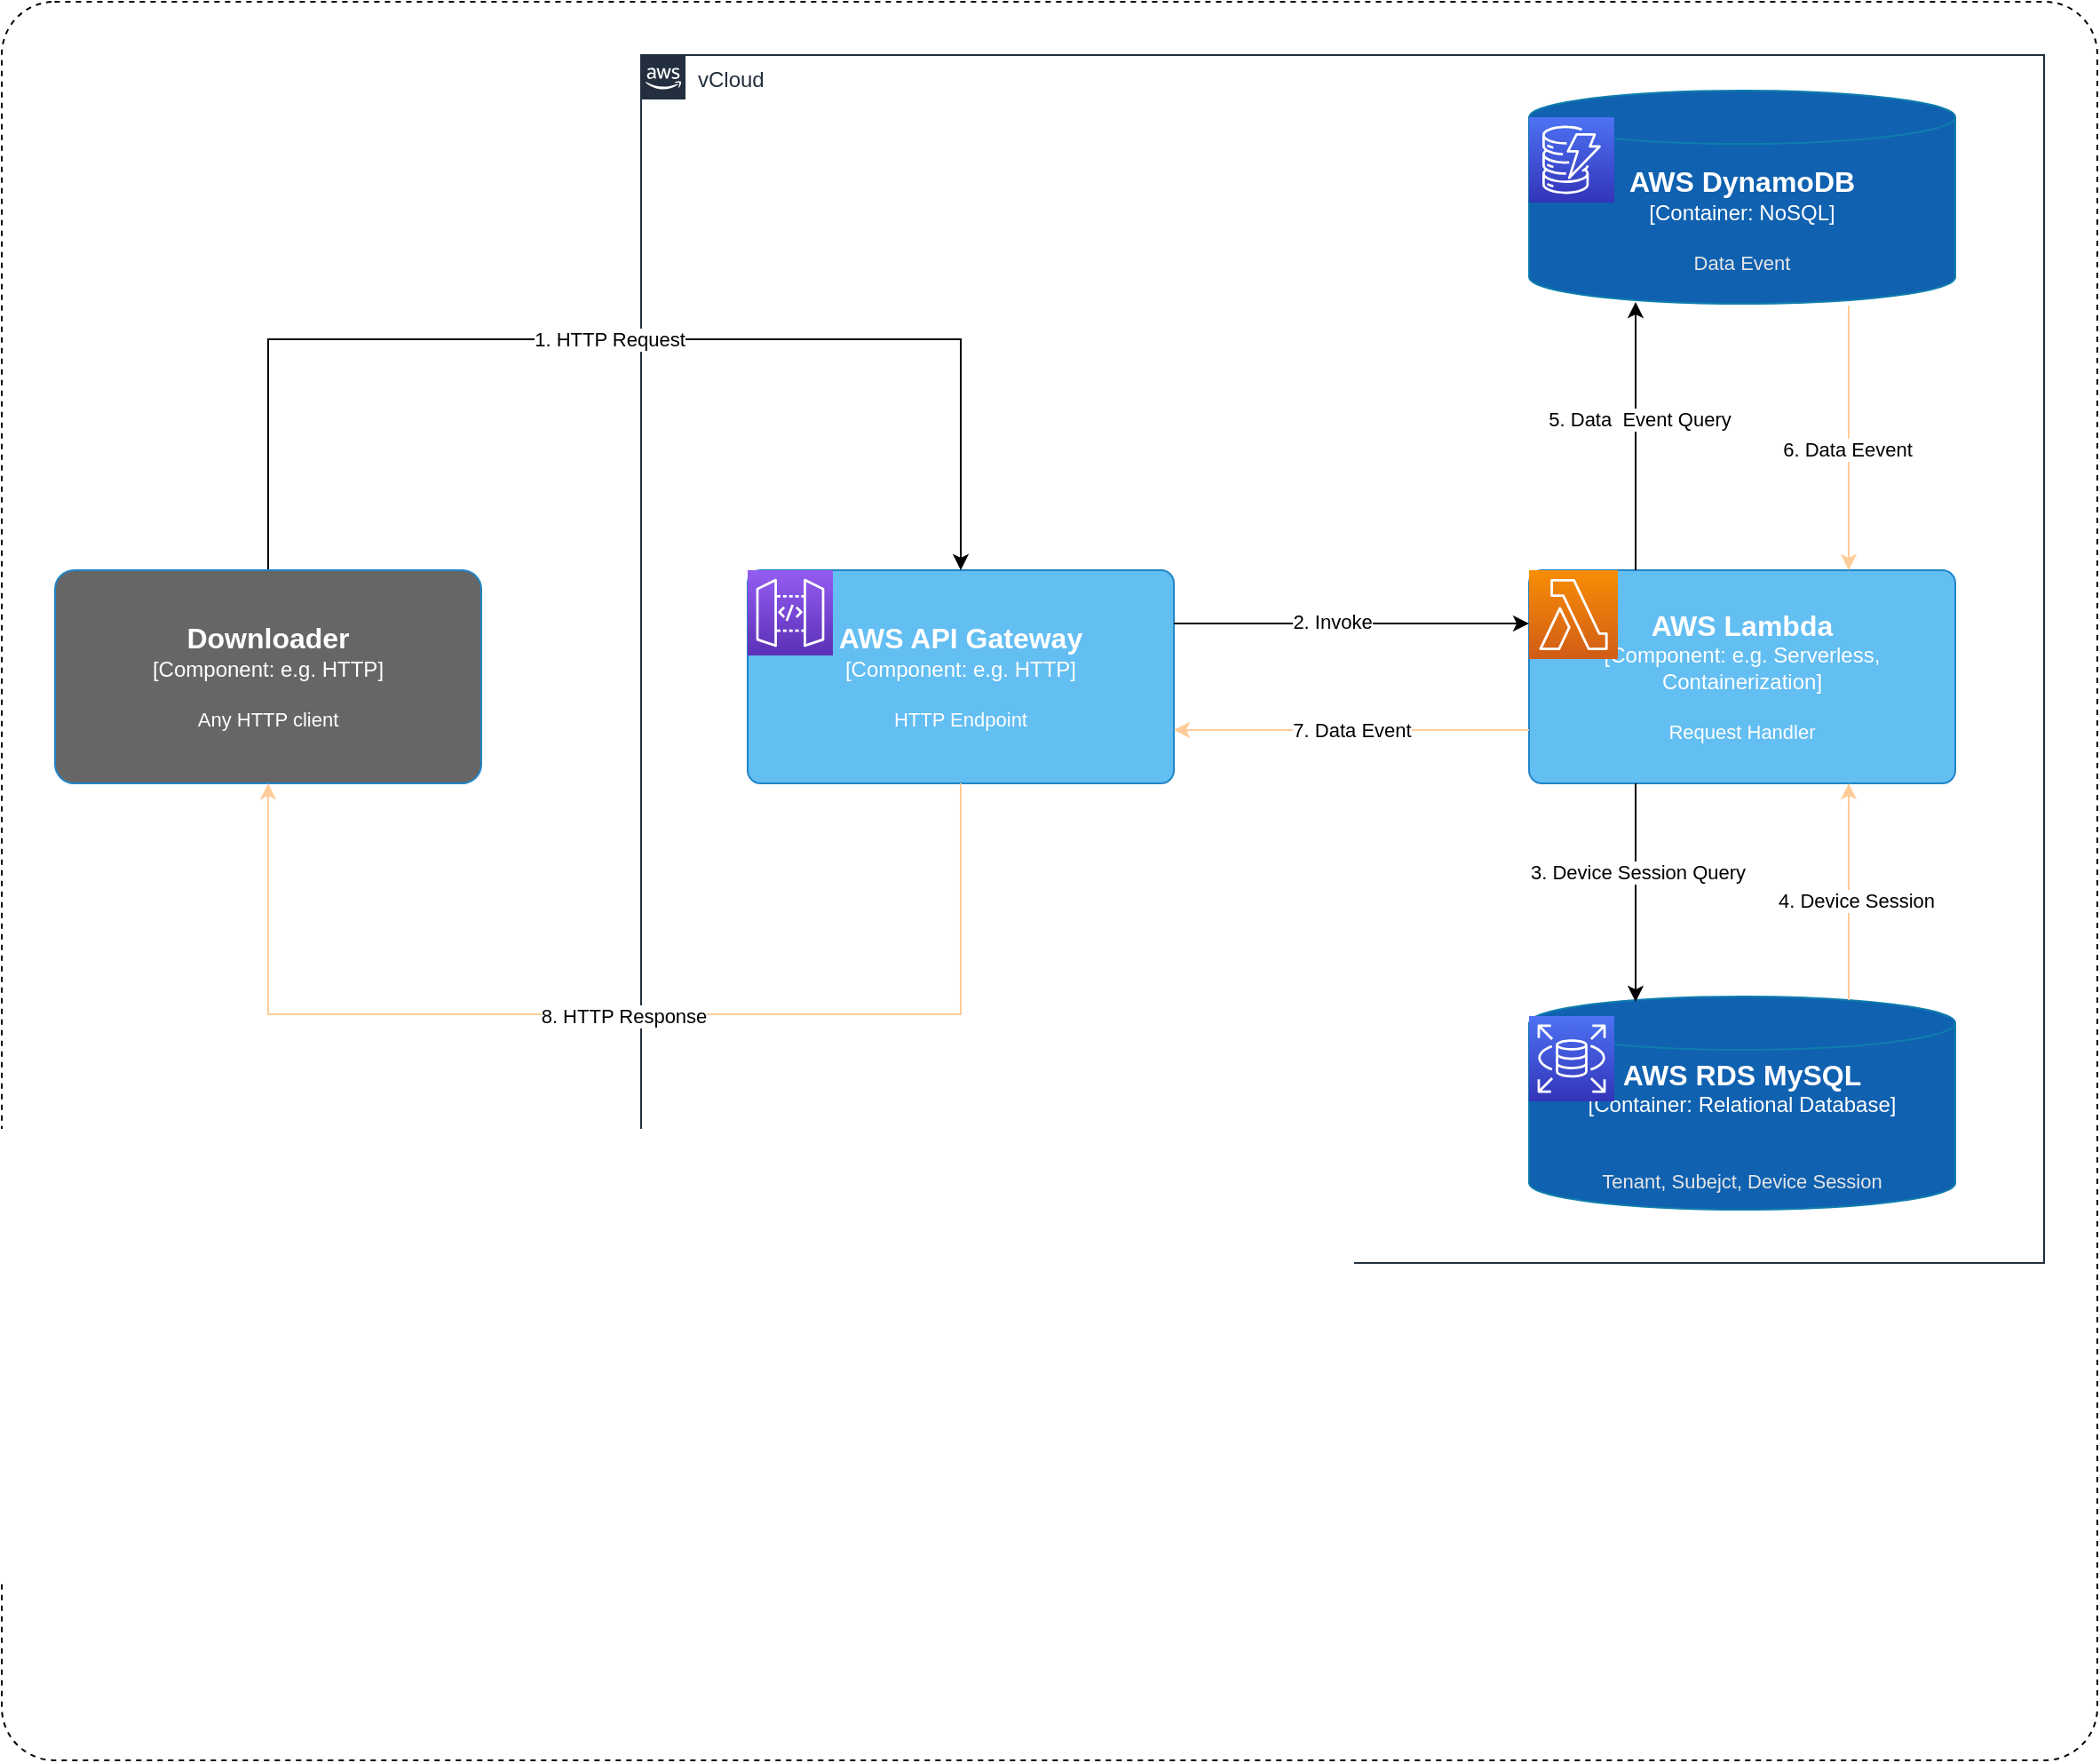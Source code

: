 <mxfile version="21.2.1" type="github">
  <diagram name="Page-1" id="Yjl-k3IvmLf3kv_nib0n">
    <mxGraphModel dx="2261" dy="796" grid="1" gridSize="10" guides="1" tooltips="1" connect="1" arrows="1" fold="1" page="1" pageScale="1" pageWidth="827" pageHeight="1169" math="0" shadow="0">
      <root>
        <mxCell id="0" />
        <mxCell id="1" parent="0" />
        <mxCell id="g49xZCm9ziOhcd1EIphp-14" value="" style="rounded=1;whiteSpace=wrap;html=1;dashed=1;gradientColor=none;arcSize=3;" parent="1" vertex="1">
          <mxGeometry x="-650" y="180" width="1180" height="990" as="geometry" />
        </mxCell>
        <mxCell id="g49xZCm9ziOhcd1EIphp-15" value="vCloud" style="points=[[0,0],[0.25,0],[0.5,0],[0.75,0],[1,0],[1,0.25],[1,0.5],[1,0.75],[1,1],[0.75,1],[0.5,1],[0.25,1],[0,1],[0,0.75],[0,0.5],[0,0.25]];outlineConnect=0;gradientColor=none;html=1;whiteSpace=wrap;fontSize=12;fontStyle=0;container=1;pointerEvents=0;collapsible=0;recursiveResize=0;shape=mxgraph.aws4.group;grIcon=mxgraph.aws4.group_aws_cloud_alt;strokeColor=#232F3E;fillColor=none;verticalAlign=top;align=left;spacingLeft=30;fontColor=#232F3E;dashed=0;" parent="1" vertex="1">
          <mxGeometry x="-290" y="210" width="790" height="680" as="geometry" />
        </mxCell>
        <mxCell id="g49xZCm9ziOhcd1EIphp-32" value="" style="group" parent="g49xZCm9ziOhcd1EIphp-15" vertex="1" connectable="0">
          <mxGeometry x="60" y="290" width="240" height="120" as="geometry" />
        </mxCell>
        <object placeholders="1" c4Name="AWS API Gateway" c4Type="Component" c4Technology="e.g. HTTP" c4Description="HTTP Endpoint" label="&lt;font style=&quot;font-size: 16px&quot;&gt;&lt;b&gt;%c4Name%&lt;/b&gt;&lt;/font&gt;&lt;div&gt;[%c4Type%: %c4Technology%]&lt;/div&gt;&lt;br&gt;&lt;div&gt;&lt;font style=&quot;font-size: 11px&quot;&gt;%c4Description%&lt;/font&gt;&lt;/div&gt;" id="g49xZCm9ziOhcd1EIphp-27">
          <mxCell style="rounded=1;whiteSpace=wrap;html=1;labelBackgroundColor=none;fillColor=#63BEF2;fontColor=#ffffff;align=center;arcSize=6;strokeColor=#2086C9;metaEdit=1;resizable=0;points=[[0.25,0,0],[0.5,0,0],[0.75,0,0],[1,0.25,0],[1,0.5,0],[1,0.75,0],[0.75,1,0],[0.5,1,0],[0.25,1,0],[0,0.75,0],[0,0.5,0],[0,0.25,0]];" parent="g49xZCm9ziOhcd1EIphp-32" vertex="1">
            <mxGeometry width="240" height="120" as="geometry" />
          </mxCell>
        </object>
        <mxCell id="g49xZCm9ziOhcd1EIphp-29" value="" style="sketch=0;points=[[0,0,0],[0.25,0,0],[0.5,0,0],[0.75,0,0],[1,0,0],[0,1,0],[0.25,1,0],[0.5,1,0],[0.75,1,0],[1,1,0],[0,0.25,0],[0,0.5,0],[0,0.75,0],[1,0.25,0],[1,0.5,0],[1,0.75,0]];outlineConnect=0;fontColor=#232F3E;gradientColor=#945DF2;gradientDirection=north;fillColor=#5A30B5;strokeColor=#ffffff;dashed=0;verticalLabelPosition=bottom;verticalAlign=top;align=center;html=1;fontSize=12;fontStyle=0;aspect=fixed;shape=mxgraph.aws4.resourceIcon;resIcon=mxgraph.aws4.api_gateway;" parent="g49xZCm9ziOhcd1EIphp-32" vertex="1">
          <mxGeometry width="48" height="48" as="geometry" />
        </mxCell>
        <mxCell id="KL71DMm28GdB2zIoTjSc-4" value="" style="group" vertex="1" connectable="0" parent="g49xZCm9ziOhcd1EIphp-15">
          <mxGeometry x="500" y="20" width="240" height="120" as="geometry" />
        </mxCell>
        <object placeholders="1" c4Type="AWS DynamoDB" c4Container="Container" c4Technology="NoSQL" c4Description="Data Event" label="&lt;font style=&quot;font-size: 16px&quot;&gt;&lt;b&gt;%c4Type%&lt;/b&gt;&lt;/font&gt;&lt;div&gt;[%c4Container%:&amp;nbsp;%c4Technology%]&lt;/div&gt;&lt;br&gt;&lt;div&gt;&lt;font style=&quot;font-size: 11px&quot;&gt;&lt;font color=&quot;#E6E6E6&quot;&gt;%c4Description%&lt;/font&gt;&lt;/div&gt;" id="g49xZCm9ziOhcd1EIphp-20">
          <mxCell style="shape=cylinder3;size=15;whiteSpace=wrap;html=1;boundedLbl=1;rounded=0;labelBackgroundColor=none;fillColor=#1061b0;fontSize=12;fontColor=#ffffff;align=center;strokeColor=#0E7DAD;metaEdit=1;points=[[0.5,0,0],[1,0.25,0],[1,0.5,0],[1,0.75,0],[0.5,1,0],[0,0.75,0],[0,0.5,0],[0,0.25,0]];resizable=0;" parent="KL71DMm28GdB2zIoTjSc-4" vertex="1">
            <mxGeometry width="240" height="120" as="geometry" />
          </mxCell>
        </object>
        <mxCell id="g49xZCm9ziOhcd1EIphp-40" value="" style="sketch=0;points=[[0,0,0],[0.25,0,0],[0.5,0,0],[0.75,0,0],[1,0,0],[0,1,0],[0.25,1,0],[0.5,1,0],[0.75,1,0],[1,1,0],[0,0.25,0],[0,0.5,0],[0,0.75,0],[1,0.25,0],[1,0.5,0],[1,0.75,0]];outlineConnect=0;fontColor=#232F3E;gradientColor=#4D72F3;gradientDirection=north;fillColor=#3334B9;strokeColor=#ffffff;dashed=0;verticalLabelPosition=bottom;verticalAlign=top;align=center;html=1;fontSize=12;fontStyle=0;aspect=fixed;shape=mxgraph.aws4.resourceIcon;resIcon=mxgraph.aws4.dynamodb;" parent="KL71DMm28GdB2zIoTjSc-4" vertex="1">
          <mxGeometry y="15" width="48" height="48" as="geometry" />
        </mxCell>
        <mxCell id="g49xZCm9ziOhcd1EIphp-36" style="rounded=0;orthogonalLoop=1;jettySize=auto;html=1;edgeStyle=orthogonalEdgeStyle;entryX=0.5;entryY=0;entryDx=0;entryDy=0;entryPerimeter=0;exitX=0.5;exitY=0;exitDx=0;exitDy=0;exitPerimeter=0;" parent="1" source="g49xZCm9ziOhcd1EIphp-26" target="g49xZCm9ziOhcd1EIphp-27" edge="1">
          <mxGeometry relative="1" as="geometry">
            <mxPoint x="-120" y="400" as="targetPoint" />
            <Array as="points">
              <mxPoint x="-500" y="370" />
              <mxPoint x="-110" y="370" />
            </Array>
          </mxGeometry>
        </mxCell>
        <mxCell id="g49xZCm9ziOhcd1EIphp-38" value="1. HTTP Request" style="edgeLabel;html=1;align=center;verticalAlign=middle;resizable=0;points=[];" parent="g49xZCm9ziOhcd1EIphp-36" vertex="1" connectable="0">
          <mxGeometry x="-0.214" y="-2" relative="1" as="geometry">
            <mxPoint x="66" y="-2" as="offset" />
          </mxGeometry>
        </mxCell>
        <object c4Name="Downloader" c4Type="Component" c4Technology="e.g. HTTP" c4Description="Any HTTP client" label="&lt;font style=&quot;font-size: 16px&quot;&gt;&lt;b&gt;%c4Name%&lt;/b&gt;&lt;/font&gt;&lt;div&gt;[%c4Type%: %c4Technology%]&lt;/div&gt;&lt;br&gt;&lt;div&gt;&lt;font style=&quot;font-size: 11px&quot;&gt;%c4Description%&lt;/font&gt;&lt;/div&gt;" placeholders="1" id="g49xZCm9ziOhcd1EIphp-26">
          <mxCell style="rounded=1;whiteSpace=wrap;html=1;labelBackgroundColor=none;fillColor=#666666;fontColor=#ffffff;align=center;arcSize=9;strokeColor=#2086C9;metaEdit=1;resizable=0;points=[[0.25,0,0],[0.5,0,0],[0.75,0,0],[1,0.25,0],[1,0.5,0],[1,0.75,0],[0.75,1,0],[0.5,1,0],[0.25,1,0],[0,0.75,0],[0,0.5,0],[0,0.25,0]];" parent="1" vertex="1">
            <mxGeometry x="-620" y="500" width="240" height="120" as="geometry" />
          </mxCell>
        </object>
        <mxCell id="g49xZCm9ziOhcd1EIphp-31" value="" style="group" parent="1" vertex="1" connectable="0">
          <mxGeometry x="210" y="500" width="240" height="120" as="geometry" />
        </mxCell>
        <object placeholders="1" c4Name="AWS Lambda" c4Type="Component" c4Technology="e.g. Serverless, Containerization" c4Description="Request Handler" label="&lt;font style=&quot;font-size: 16px&quot;&gt;&lt;b&gt;%c4Name%&lt;/b&gt;&lt;/font&gt;&lt;div&gt;[%c4Type%: %c4Technology%]&lt;/div&gt;&lt;br&gt;&lt;div&gt;&lt;font style=&quot;font-size: 11px&quot;&gt;%c4Description%&lt;/font&gt;&lt;/div&gt;" id="g49xZCm9ziOhcd1EIphp-30">
          <mxCell style="rounded=1;whiteSpace=wrap;html=1;labelBackgroundColor=none;fillColor=#63BEF2;fontColor=#ffffff;align=center;arcSize=6;strokeColor=#2086C9;metaEdit=1;resizable=0;points=[[0.25,0,0],[0.5,0,0],[0.75,0,0],[1,0.25,0],[1,0.5,0],[1,0.75,0],[0.75,1,0],[0.5,1,0],[0.25,1,0],[0,0.75,0],[0,0.5,0],[0,0.25,0]];" parent="g49xZCm9ziOhcd1EIphp-31" vertex="1">
            <mxGeometry width="240" height="120" as="geometry" />
          </mxCell>
        </object>
        <mxCell id="g49xZCm9ziOhcd1EIphp-28" value="" style="sketch=0;points=[[0,0,0],[0.25,0,0],[0.5,0,0],[0.75,0,0],[1,0,0],[0,1,0],[0.25,1,0],[0.5,1,0],[0.75,1,0],[1,1,0],[0,0.25,0],[0,0.5,0],[0,0.75,0],[1,0.25,0],[1,0.5,0],[1,0.75,0]];outlineConnect=0;fontColor=#232F3E;gradientColor=#F78E04;gradientDirection=north;fillColor=#D05C17;strokeColor=#ffffff;dashed=0;verticalLabelPosition=bottom;verticalAlign=top;align=center;html=1;fontSize=12;fontStyle=0;aspect=fixed;shape=mxgraph.aws4.resourceIcon;resIcon=mxgraph.aws4.lambda;" parent="g49xZCm9ziOhcd1EIphp-31" vertex="1">
          <mxGeometry width="50" height="50" as="geometry" />
        </mxCell>
        <mxCell id="g49xZCm9ziOhcd1EIphp-37" style="edgeStyle=orthogonalEdgeStyle;rounded=0;orthogonalLoop=1;jettySize=auto;html=1;entryX=0.5;entryY=1;entryDx=0;entryDy=0;entryPerimeter=0;exitX=0.5;exitY=1;exitDx=0;exitDy=0;exitPerimeter=0;strokeColor=#FFCC99;" parent="1" source="g49xZCm9ziOhcd1EIphp-27" target="g49xZCm9ziOhcd1EIphp-26" edge="1">
          <mxGeometry relative="1" as="geometry">
            <mxPoint x="-120" y="540" as="sourcePoint" />
            <Array as="points">
              <mxPoint x="-110" y="750" />
              <mxPoint x="-500" y="750" />
            </Array>
          </mxGeometry>
        </mxCell>
        <mxCell id="g49xZCm9ziOhcd1EIphp-39" value="8. HTTP Response" style="edgeLabel;html=1;align=center;verticalAlign=middle;resizable=0;points=[];" parent="g49xZCm9ziOhcd1EIphp-37" vertex="1" connectable="0">
          <mxGeometry x="-0.183" y="-2" relative="1" as="geometry">
            <mxPoint x="-55" y="3" as="offset" />
          </mxGeometry>
        </mxCell>
        <mxCell id="g49xZCm9ziOhcd1EIphp-33" style="edgeStyle=orthogonalEdgeStyle;rounded=0;orthogonalLoop=1;jettySize=auto;html=1;exitX=1;exitY=0.25;exitDx=0;exitDy=0;exitPerimeter=0;" parent="1" source="g49xZCm9ziOhcd1EIphp-27" target="g49xZCm9ziOhcd1EIphp-30" edge="1">
          <mxGeometry relative="1" as="geometry">
            <Array as="points">
              <mxPoint x="50" y="530" />
              <mxPoint x="50" y="530" />
            </Array>
          </mxGeometry>
        </mxCell>
        <mxCell id="g49xZCm9ziOhcd1EIphp-44" value="2. Invoke" style="edgeLabel;html=1;align=center;verticalAlign=middle;resizable=0;points=[];" parent="g49xZCm9ziOhcd1EIphp-33" vertex="1" connectable="0">
          <mxGeometry x="-0.354" y="1" relative="1" as="geometry">
            <mxPoint x="24" as="offset" />
          </mxGeometry>
        </mxCell>
        <mxCell id="g49xZCm9ziOhcd1EIphp-53" value="7. Data Event" style="edgeStyle=orthogonalEdgeStyle;rounded=0;orthogonalLoop=1;jettySize=auto;html=1;exitX=0;exitY=0.75;exitDx=0;exitDy=0;exitPerimeter=0;entryX=1;entryY=0.75;entryDx=0;entryDy=0;entryPerimeter=0;strokeColor=#FFCC99;" parent="1" source="g49xZCm9ziOhcd1EIphp-30" target="g49xZCm9ziOhcd1EIphp-27" edge="1">
          <mxGeometry relative="1" as="geometry" />
        </mxCell>
        <mxCell id="KL71DMm28GdB2zIoTjSc-3" value="" style="group" vertex="1" connectable="0" parent="1">
          <mxGeometry x="210" y="740" width="240" height="120" as="geometry" />
        </mxCell>
        <object placeholders="1" c4Type="AWS RDS MySQL" c4Container="Container" c4Technology="Relational Database" c4Description="&#xa;Tenant, Subejct, Device Session" label="&lt;font style=&quot;font-size: 16px&quot;&gt;&lt;b&gt;%c4Type%&lt;/b&gt;&lt;/font&gt;&lt;div&gt;[%c4Container%:&amp;nbsp;%c4Technology%]&lt;/div&gt;&lt;br&gt;&lt;div&gt;&lt;font style=&quot;font-size: 11px&quot;&gt;&lt;font color=&quot;#E6E6E6&quot;&gt;%c4Description%&lt;/font&gt;&lt;/div&gt;" id="KL71DMm28GdB2zIoTjSc-1">
          <mxCell style="shape=cylinder3;size=15;whiteSpace=wrap;html=1;boundedLbl=1;rounded=0;labelBackgroundColor=none;fillColor=#1061b0;fontSize=12;fontColor=#ffffff;align=center;strokeColor=#0E7DAD;metaEdit=1;points=[[0.5,0,0],[1,0.25,0],[1,0.5,0],[1,0.75,0],[0.5,1,0],[0,0.75,0],[0,0.5,0],[0,0.25,0]];resizable=0;" vertex="1" parent="KL71DMm28GdB2zIoTjSc-3">
            <mxGeometry width="240" height="120" as="geometry" />
          </mxCell>
        </object>
        <mxCell id="g49xZCm9ziOhcd1EIphp-41" value="" style="sketch=0;points=[[0,0,0],[0.25,0,0],[0.5,0,0],[0.75,0,0],[1,0,0],[0,1,0],[0.25,1,0],[0.5,1,0],[0.75,1,0],[1,1,0],[0,0.25,0],[0,0.5,0],[0,0.75,0],[1,0.25,0],[1,0.5,0],[1,0.75,0]];outlineConnect=0;fontColor=#232F3E;gradientColor=#4D72F3;gradientDirection=north;fillColor=#3334B9;strokeColor=#ffffff;dashed=0;verticalLabelPosition=bottom;verticalAlign=top;align=center;html=1;fontSize=12;fontStyle=0;aspect=fixed;shape=mxgraph.aws4.resourceIcon;resIcon=mxgraph.aws4.rds;" parent="KL71DMm28GdB2zIoTjSc-3" vertex="1">
          <mxGeometry y="11" width="48" height="48" as="geometry" />
        </mxCell>
        <mxCell id="KL71DMm28GdB2zIoTjSc-6" style="edgeStyle=orthogonalEdgeStyle;rounded=0;orthogonalLoop=1;jettySize=auto;html=1;exitX=0.25;exitY=1;exitDx=0;exitDy=0;exitPerimeter=0;entryX=0.25;entryY=0.025;entryDx=0;entryDy=0;entryPerimeter=0;" edge="1" parent="1" source="g49xZCm9ziOhcd1EIphp-30" target="KL71DMm28GdB2zIoTjSc-1">
          <mxGeometry relative="1" as="geometry">
            <Array as="points">
              <mxPoint x="270" y="680" />
              <mxPoint x="270" y="680" />
            </Array>
          </mxGeometry>
        </mxCell>
        <mxCell id="KL71DMm28GdB2zIoTjSc-14" value="3. Device Session Query" style="edgeLabel;html=1;align=center;verticalAlign=middle;resizable=0;points=[];" vertex="1" connectable="0" parent="KL71DMm28GdB2zIoTjSc-6">
          <mxGeometry x="-0.187" y="1" relative="1" as="geometry">
            <mxPoint as="offset" />
          </mxGeometry>
        </mxCell>
        <mxCell id="KL71DMm28GdB2zIoTjSc-9" style="edgeStyle=orthogonalEdgeStyle;rounded=0;orthogonalLoop=1;jettySize=auto;html=1;exitX=0.75;exitY=0.017;exitDx=0;exitDy=0;exitPerimeter=0;entryX=0.75;entryY=1;entryDx=0;entryDy=0;entryPerimeter=0;strokeColor=#FFCC99;endArrow=classic;endFill=1;" edge="1" parent="1" source="KL71DMm28GdB2zIoTjSc-1" target="g49xZCm9ziOhcd1EIphp-30">
          <mxGeometry relative="1" as="geometry" />
        </mxCell>
        <mxCell id="KL71DMm28GdB2zIoTjSc-15" value="4. Device Session" style="edgeLabel;html=1;align=center;verticalAlign=middle;resizable=0;points=[];" vertex="1" connectable="0" parent="KL71DMm28GdB2zIoTjSc-9">
          <mxGeometry x="-0.082" y="-4" relative="1" as="geometry">
            <mxPoint as="offset" />
          </mxGeometry>
        </mxCell>
        <mxCell id="KL71DMm28GdB2zIoTjSc-10" style="edgeStyle=orthogonalEdgeStyle;rounded=0;orthogonalLoop=1;jettySize=auto;html=1;exitX=0.25;exitY=0;exitDx=0;exitDy=0;exitPerimeter=0;entryX=0.25;entryY=0.992;entryDx=0;entryDy=0;entryPerimeter=0;" edge="1" parent="1" source="g49xZCm9ziOhcd1EIphp-30" target="g49xZCm9ziOhcd1EIphp-20">
          <mxGeometry relative="1" as="geometry" />
        </mxCell>
        <mxCell id="KL71DMm28GdB2zIoTjSc-16" value="5. Data&amp;nbsp; Event Query" style="edgeLabel;html=1;align=center;verticalAlign=middle;resizable=0;points=[];" vertex="1" connectable="0" parent="KL71DMm28GdB2zIoTjSc-10">
          <mxGeometry x="0.126" y="-2" relative="1" as="geometry">
            <mxPoint as="offset" />
          </mxGeometry>
        </mxCell>
        <mxCell id="KL71DMm28GdB2zIoTjSc-13" style="edgeStyle=orthogonalEdgeStyle;rounded=0;orthogonalLoop=1;jettySize=auto;html=1;exitX=0.75;exitY=1.008;exitDx=0;exitDy=0;exitPerimeter=0;entryX=0.75;entryY=0;entryDx=0;entryDy=0;entryPerimeter=0;strokeColor=#FFCC99;" edge="1" parent="1" source="g49xZCm9ziOhcd1EIphp-20" target="g49xZCm9ziOhcd1EIphp-30">
          <mxGeometry relative="1" as="geometry" />
        </mxCell>
        <mxCell id="KL71DMm28GdB2zIoTjSc-17" value="6. Data Eevent" style="edgeLabel;html=1;align=center;verticalAlign=middle;resizable=0;points=[];" vertex="1" connectable="0" parent="KL71DMm28GdB2zIoTjSc-13">
          <mxGeometry x="0.087" y="-1" relative="1" as="geometry">
            <mxPoint as="offset" />
          </mxGeometry>
        </mxCell>
      </root>
    </mxGraphModel>
  </diagram>
</mxfile>

